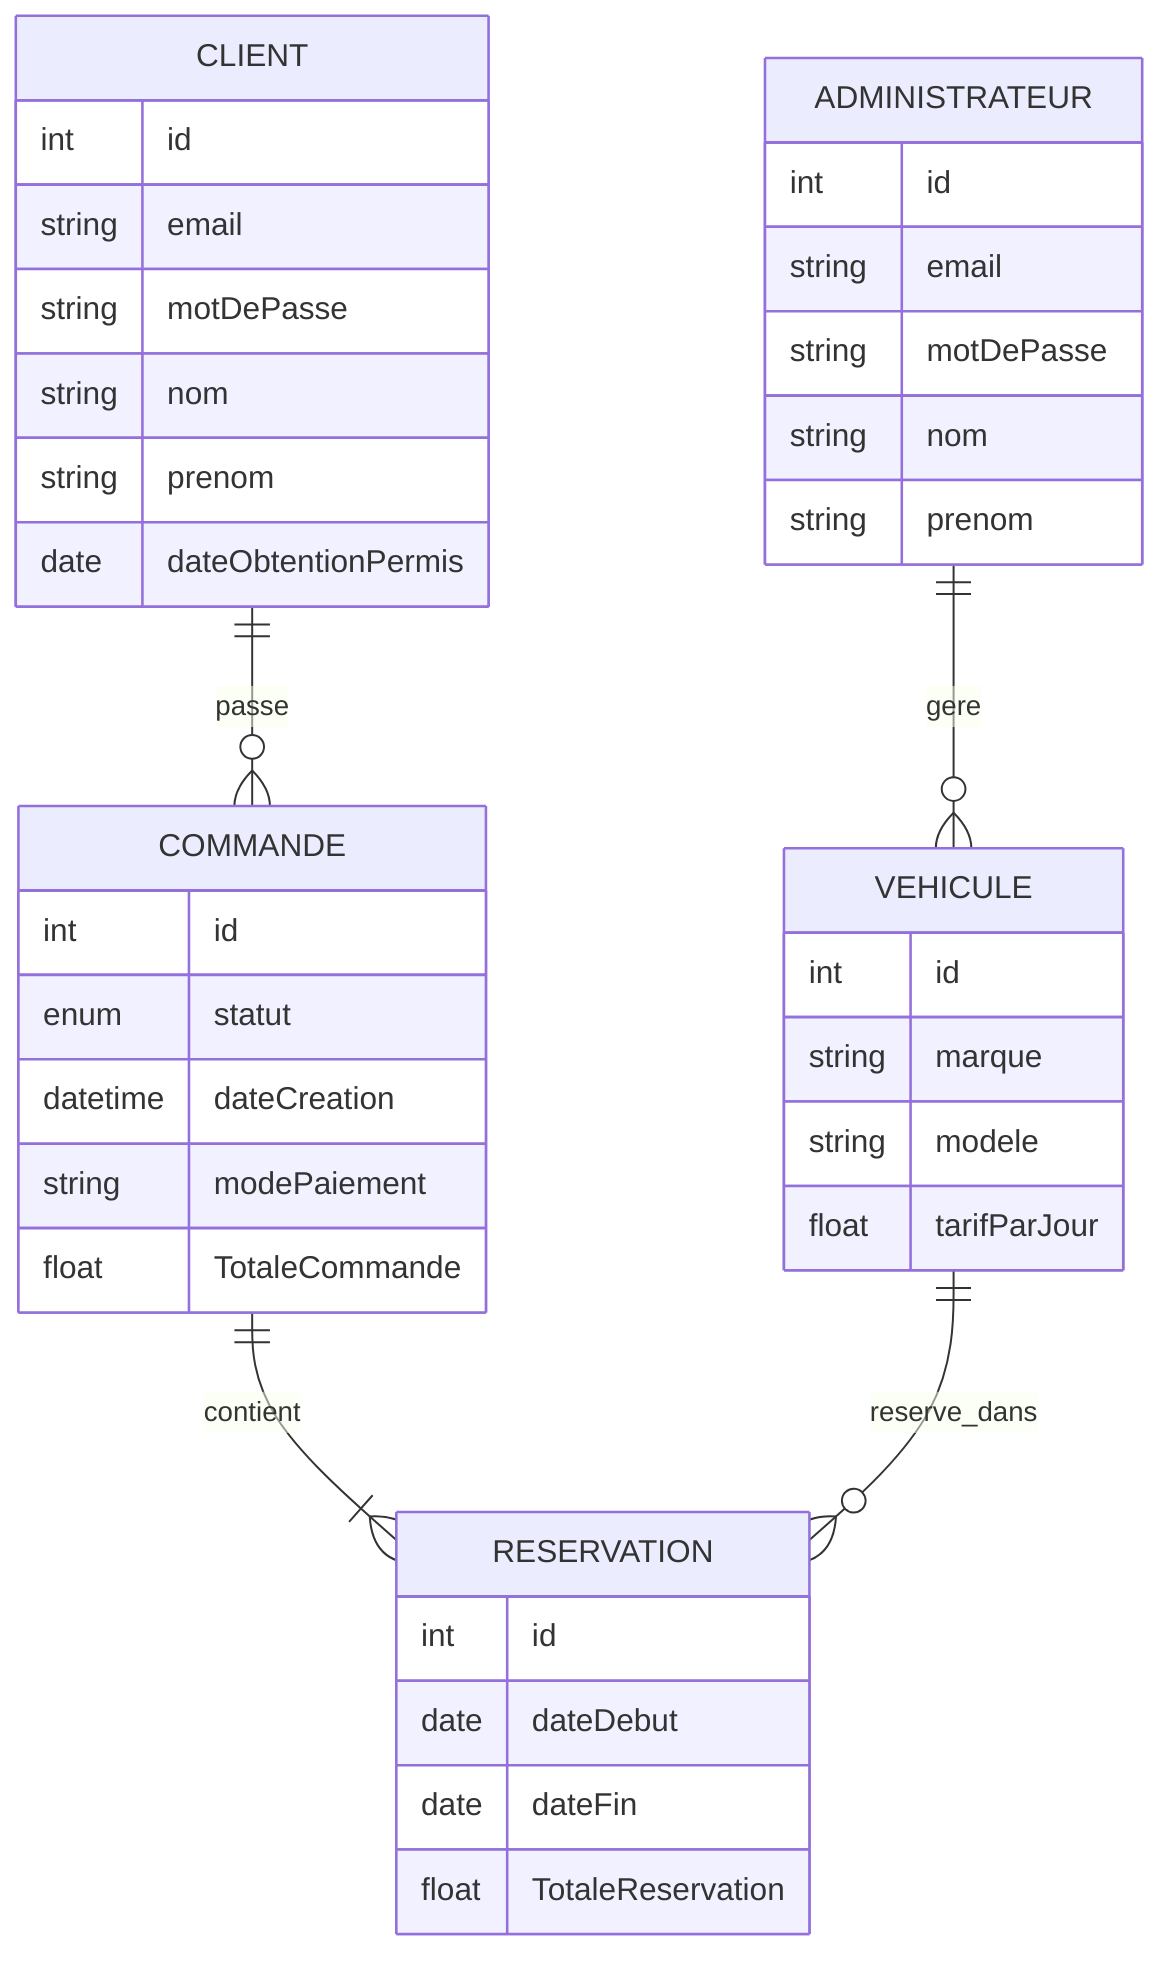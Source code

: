 erDiagram
    CLIENT ||--o{ COMMANDE : passe
    ADMINISTRATEUR ||--o{ VEHICULE : gere
    COMMANDE ||--|{ RESERVATION : contient
    VEHICULE ||--o{ RESERVATION : reserve_dans

    CLIENT {
        int id
        string email
        string motDePasse
        string nom
        string prenom
        date dateObtentionPermis
    }

    ADMINISTRATEUR {
        int id
        string email
        string motDePasse
        string nom
        string prenom
    }

    VEHICULE {
        int id
        string marque
        string modele
        float tarifParJour
    }

    COMMANDE {
        int id
        enum statut
        datetime dateCreation
        string modePaiement
        float TotaleCommande
    }

    RESERVATION {
        int id
        date dateDebut
        date dateFin
        float TotaleReservation
    }